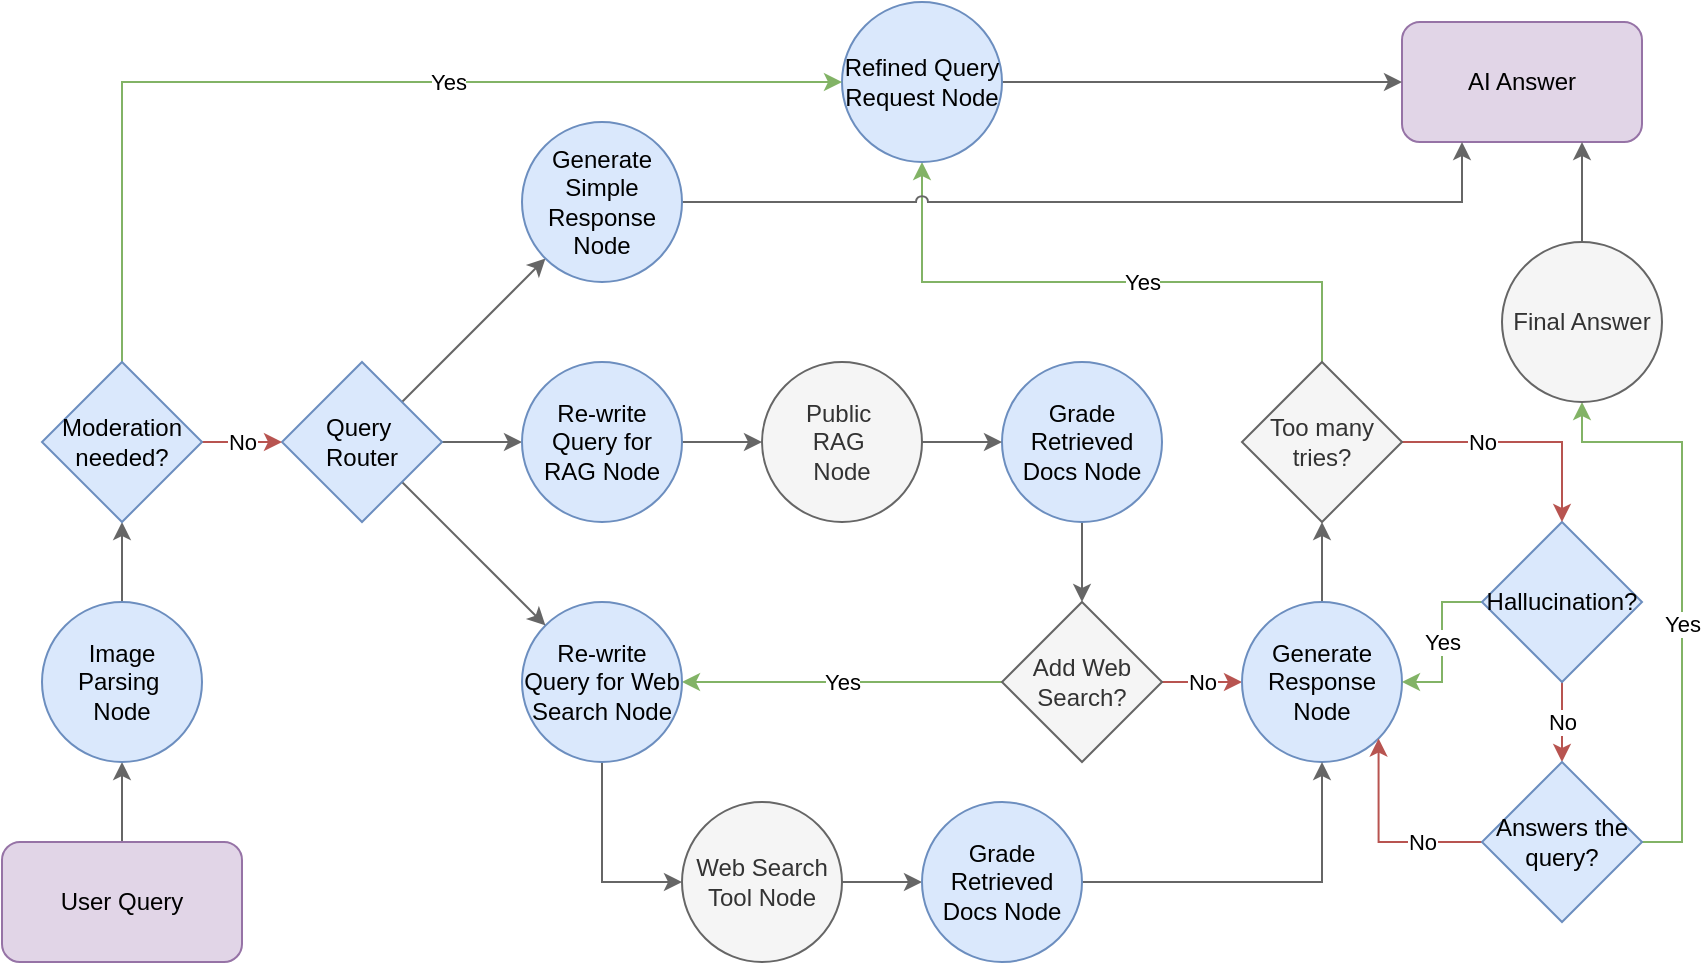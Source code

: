 <mxfile version="25.0.3">
  <diagram name="Page-1" id="3-dAiq0loSyunrDHpGPL">
    <mxGraphModel dx="1833" dy="1617" grid="1" gridSize="10" guides="1" tooltips="1" connect="1" arrows="1" fold="1" page="1" pageScale="1" pageWidth="850" pageHeight="1100" math="0" shadow="0">
      <root>
        <mxCell id="0" />
        <mxCell id="1" parent="0" />
        <mxCell id="oLoNkmWW0kg5vh_2qyFr-16" style="edgeStyle=orthogonalEdgeStyle;rounded=0;orthogonalLoop=1;jettySize=auto;html=1;fillColor=#f5f5f5;strokeColor=#666666;movable=0;resizable=0;rotatable=0;deletable=0;editable=0;locked=1;connectable=0;" parent="1" source="zleJWlLDJKrZ-fklkJlN-1" target="zleJWlLDJKrZ-fklkJlN-39" edge="1">
          <mxGeometry relative="1" as="geometry" />
        </mxCell>
        <mxCell id="zleJWlLDJKrZ-fklkJlN-1" value="User Query" style="rounded=1;whiteSpace=wrap;html=1;fillColor=#e1d5e7;strokeColor=#9673a6;movable=0;resizable=0;rotatable=0;deletable=0;editable=0;locked=1;connectable=0;" parent="1" vertex="1">
          <mxGeometry x="-140" y="320" width="120" height="60" as="geometry" />
        </mxCell>
        <mxCell id="zleJWlLDJKrZ-fklkJlN-7" style="edgeStyle=orthogonalEdgeStyle;rounded=0;orthogonalLoop=1;jettySize=auto;html=1;entryX=0.5;entryY=0;entryDx=0;entryDy=0;fillColor=#f5f5f5;strokeColor=#666666;movable=0;resizable=0;rotatable=0;deletable=0;editable=0;locked=1;connectable=0;exitX=0.5;exitY=1;exitDx=0;exitDy=0;" parent="1" source="zleJWlLDJKrZ-fklkJlN-4" target="zleJWlLDJKrZ-fklkJlN-6" edge="1">
          <mxGeometry relative="1" as="geometry">
            <mxPoint x="500" y="170" as="targetPoint" />
          </mxGeometry>
        </mxCell>
        <mxCell id="zleJWlLDJKrZ-fklkJlN-4" value="Grade Retrieved Docs Node" style="ellipse;whiteSpace=wrap;html=1;aspect=fixed;fillColor=#dae8fc;strokeColor=#6c8ebf;labelBackgroundColor=none;movable=0;resizable=0;rotatable=0;deletable=0;editable=0;locked=1;connectable=0;" parent="1" vertex="1">
          <mxGeometry x="360" y="80" width="80" height="80" as="geometry" />
        </mxCell>
        <mxCell id="oLoNkmWW0kg5vh_2qyFr-29" value="No" style="rounded=0;orthogonalLoop=1;jettySize=auto;html=1;entryX=0;entryY=0.5;entryDx=0;entryDy=0;fillColor=#f8cecc;strokeColor=#b85450;exitX=1;exitY=0.5;exitDx=0;exitDy=0;movable=0;resizable=0;rotatable=0;deletable=0;editable=0;locked=1;connectable=0;edgeStyle=orthogonalEdgeStyle;" parent="1" source="zleJWlLDJKrZ-fklkJlN-6" target="zleJWlLDJKrZ-fklkJlN-8" edge="1">
          <mxGeometry relative="1" as="geometry">
            <mxPoint x="533.333" y="166.667" as="sourcePoint" />
            <mxPoint x="560" y="220" as="targetPoint" />
            <mxPoint as="offset" />
          </mxGeometry>
        </mxCell>
        <mxCell id="oLoNkmWW0kg5vh_2qyFr-30" value="Yes" style="rounded=0;orthogonalLoop=1;jettySize=auto;html=1;entryX=1;entryY=0.5;entryDx=0;entryDy=0;fillColor=#d5e8d4;strokeColor=#82b366;exitX=0;exitY=0.5;exitDx=0;exitDy=0;elbow=vertical;movable=0;resizable=0;rotatable=0;deletable=0;editable=0;locked=1;connectable=0;" parent="1" source="zleJWlLDJKrZ-fklkJlN-6" target="zleJWlLDJKrZ-fklkJlN-10" edge="1">
          <mxGeometry relative="1" as="geometry">
            <mxPoint x="570" y="170" as="sourcePoint" />
            <mxPoint x="170" y="250" as="targetPoint" />
            <mxPoint as="offset" />
          </mxGeometry>
        </mxCell>
        <mxCell id="zleJWlLDJKrZ-fklkJlN-6" value="Add Web Search?" style="rhombus;whiteSpace=wrap;html=1;labelBackgroundColor=none;fillColor=#f5f5f5;fontColor=#333333;strokeColor=#666666;movable=0;resizable=0;rotatable=0;deletable=0;editable=0;locked=1;connectable=0;" parent="1" vertex="1">
          <mxGeometry x="360" y="200" width="80" height="80" as="geometry" />
        </mxCell>
        <mxCell id="oLoNkmWW0kg5vh_2qyFr-2" style="rounded=0;orthogonalLoop=1;jettySize=auto;html=1;entryX=0.5;entryY=1;entryDx=0;entryDy=0;fillColor=#f5f5f5;strokeColor=#666666;exitX=0.5;exitY=0;exitDx=0;exitDy=0;movable=0;resizable=0;rotatable=0;deletable=0;editable=0;locked=1;connectable=0;" parent="1" source="zleJWlLDJKrZ-fklkJlN-8" target="oLoNkmWW0kg5vh_2qyFr-1" edge="1">
          <mxGeometry relative="1" as="geometry">
            <mxPoint x="524.961" y="180.309" as="sourcePoint" />
            <mxPoint x="560" y="140" as="targetPoint" />
            <Array as="points" />
          </mxGeometry>
        </mxCell>
        <mxCell id="zleJWlLDJKrZ-fklkJlN-8" value="Generate Response Node" style="ellipse;whiteSpace=wrap;html=1;aspect=fixed;fillColor=#dae8fc;strokeColor=#6c8ebf;gradientColor=none;labelBackgroundColor=none;movable=0;resizable=0;rotatable=0;deletable=0;editable=0;locked=1;connectable=0;" parent="1" vertex="1">
          <mxGeometry x="480" y="200" width="80" height="80" as="geometry" />
        </mxCell>
        <mxCell id="nSUb8rrqcTuWKknIw9ID-6" style="rounded=0;orthogonalLoop=1;jettySize=auto;html=1;fillColor=#f5f5f5;strokeColor=#666666;edgeStyle=orthogonalEdgeStyle;exitX=0.5;exitY=1;exitDx=0;exitDy=0;entryX=0;entryY=0.5;entryDx=0;entryDy=0;movable=0;resizable=0;rotatable=0;deletable=0;editable=0;locked=1;connectable=0;" parent="1" source="zleJWlLDJKrZ-fklkJlN-10" target="zleJWlLDJKrZ-fklkJlN-12" edge="1">
          <mxGeometry relative="1" as="geometry">
            <mxPoint x="110" y="330" as="sourcePoint" />
            <mxPoint x="700" y="460" as="targetPoint" />
            <Array as="points">
              <mxPoint x="160" y="340" />
            </Array>
          </mxGeometry>
        </mxCell>
        <mxCell id="zleJWlLDJKrZ-fklkJlN-10" value="Re-write Query for Web Search Node" style="ellipse;whiteSpace=wrap;html=1;aspect=fixed;fillColor=#dae8fc;strokeColor=#6c8ebf;gradientColor=none;labelBackgroundColor=none;labelBorderColor=none;movable=0;resizable=0;rotatable=0;deletable=0;editable=0;locked=1;connectable=0;" parent="1" vertex="1">
          <mxGeometry x="120" y="200" width="80" height="80" as="geometry" />
        </mxCell>
        <mxCell id="oLoNkmWW0kg5vh_2qyFr-31" style="edgeStyle=orthogonalEdgeStyle;rounded=0;orthogonalLoop=1;jettySize=auto;html=1;fillColor=#f5f5f5;strokeColor=#666666;exitX=1;exitY=0.5;exitDx=0;exitDy=0;movable=0;resizable=0;rotatable=0;deletable=0;editable=0;locked=1;connectable=0;entryX=0;entryY=0.5;entryDx=0;entryDy=0;" parent="1" source="zleJWlLDJKrZ-fklkJlN-12" target="olo9OTQs1w-aRw12204N-1" edge="1">
          <mxGeometry relative="1" as="geometry">
            <Array as="points" />
            <mxPoint x="330" y="380" as="sourcePoint" />
            <mxPoint x="300" y="290" as="targetPoint" />
          </mxGeometry>
        </mxCell>
        <mxCell id="zleJWlLDJKrZ-fklkJlN-12" value="Web Search Tool Node" style="ellipse;whiteSpace=wrap;html=1;aspect=fixed;fillColor=#f5f5f5;strokeColor=#666666;fontColor=#333333;movable=0;resizable=0;rotatable=0;deletable=0;editable=0;locked=1;connectable=0;" parent="1" vertex="1">
          <mxGeometry x="200" y="300" width="80" height="80" as="geometry" />
        </mxCell>
        <mxCell id="zleJWlLDJKrZ-fklkJlN-16" value="AI Answer" style="rounded=1;whiteSpace=wrap;html=1;fillColor=#e1d5e7;strokeColor=#9673a6;movable=0;resizable=0;rotatable=0;deletable=0;editable=0;locked=1;connectable=0;" parent="1" vertex="1">
          <mxGeometry x="560" y="-90" width="120" height="60" as="geometry" />
        </mxCell>
        <mxCell id="zleJWlLDJKrZ-fklkJlN-28" value="No" style="edgeStyle=orthogonalEdgeStyle;rounded=0;orthogonalLoop=1;jettySize=auto;html=1;entryX=0.5;entryY=0;entryDx=0;entryDy=0;fillColor=#f8cecc;strokeColor=#b85450;movable=0;resizable=0;rotatable=0;deletable=0;editable=0;locked=1;connectable=0;exitX=0.5;exitY=1;exitDx=0;exitDy=0;" parent="1" source="zleJWlLDJKrZ-fklkJlN-21" target="zleJWlLDJKrZ-fklkJlN-27" edge="1">
          <mxGeometry relative="1" as="geometry">
            <Array as="points">
              <mxPoint x="640" y="280" />
            </Array>
            <mxPoint as="offset" />
          </mxGeometry>
        </mxCell>
        <mxCell id="oLoNkmWW0kg5vh_2qyFr-6" value="Yes" style="rounded=0;orthogonalLoop=1;jettySize=auto;html=1;entryX=1;entryY=0.5;entryDx=0;entryDy=0;fillColor=#d5e8d4;strokeColor=#82b366;exitX=0;exitY=0.5;exitDx=0;exitDy=0;elbow=vertical;movable=0;resizable=0;rotatable=0;deletable=0;editable=0;locked=1;connectable=0;edgeStyle=orthogonalEdgeStyle;" parent="1" source="zleJWlLDJKrZ-fklkJlN-21" target="zleJWlLDJKrZ-fklkJlN-8" edge="1">
          <mxGeometry relative="1" as="geometry">
            <mxPoint as="offset" />
          </mxGeometry>
        </mxCell>
        <mxCell id="zleJWlLDJKrZ-fklkJlN-21" value="Hallucination?" style="rhombus;whiteSpace=wrap;html=1;fillColor=#dae8fc;strokeColor=#6c8ebf;labelBackgroundColor=none;movable=0;resizable=0;rotatable=0;deletable=0;editable=0;locked=1;connectable=0;" parent="1" vertex="1">
          <mxGeometry x="600" y="160" width="80" height="80" as="geometry" />
        </mxCell>
        <mxCell id="zleJWlLDJKrZ-fklkJlN-32" value="No" style="edgeStyle=orthogonalEdgeStyle;rounded=0;orthogonalLoop=1;jettySize=auto;html=1;fillColor=#f8cecc;strokeColor=#b85450;movable=0;resizable=0;rotatable=0;deletable=0;editable=0;locked=1;connectable=0;entryX=1;entryY=1;entryDx=0;entryDy=0;exitX=0;exitY=0.5;exitDx=0;exitDy=0;" parent="1" source="zleJWlLDJKrZ-fklkJlN-27" target="zleJWlLDJKrZ-fklkJlN-8" edge="1">
          <mxGeometry x="-0.42" relative="1" as="geometry">
            <Array as="points">
              <mxPoint x="548" y="320" />
            </Array>
            <mxPoint x="840" y="370" as="sourcePoint" />
            <mxPoint x="-200" y="160" as="targetPoint" />
            <mxPoint as="offset" />
          </mxGeometry>
        </mxCell>
        <mxCell id="zleJWlLDJKrZ-fklkJlN-43" value="Yes" style="edgeStyle=orthogonalEdgeStyle;rounded=0;orthogonalLoop=1;jettySize=auto;html=1;entryX=0.5;entryY=1;entryDx=0;entryDy=0;fillColor=#d5e8d4;strokeColor=#82b366;exitX=1;exitY=0.5;exitDx=0;exitDy=0;movable=0;resizable=0;rotatable=0;deletable=0;editable=0;locked=1;connectable=0;" parent="1" source="zleJWlLDJKrZ-fklkJlN-27" target="zleJWlLDJKrZ-fklkJlN-42" edge="1">
          <mxGeometry x="-0.111" relative="1" as="geometry">
            <Array as="points">
              <mxPoint x="700" y="320" />
              <mxPoint x="700" y="120" />
              <mxPoint x="650" y="120" />
            </Array>
            <mxPoint x="850" y="340" as="sourcePoint" />
            <mxPoint x="870" y="190" as="targetPoint" />
            <mxPoint as="offset" />
          </mxGeometry>
        </mxCell>
        <mxCell id="zleJWlLDJKrZ-fklkJlN-27" value="Answers the query?" style="rhombus;whiteSpace=wrap;html=1;fillColor=#dae8fc;strokeColor=#6c8ebf;labelBackgroundColor=none;movable=0;resizable=0;rotatable=0;deletable=0;editable=0;locked=1;connectable=0;" parent="1" vertex="1">
          <mxGeometry x="600" y="280" width="80" height="80" as="geometry" />
        </mxCell>
        <mxCell id="oLoNkmWW0kg5vh_2qyFr-37" style="rounded=0;orthogonalLoop=1;jettySize=auto;html=1;entryX=0;entryY=0;entryDx=0;entryDy=0;fillColor=#f5f5f5;strokeColor=#666666;exitX=1;exitY=1;exitDx=0;exitDy=0;movable=0;resizable=0;rotatable=0;deletable=0;editable=0;locked=1;connectable=0;" parent="1" source="zleJWlLDJKrZ-fklkJlN-35" target="zleJWlLDJKrZ-fklkJlN-10" edge="1">
          <mxGeometry relative="1" as="geometry">
            <mxPoint x="-10" y="370" as="sourcePoint" />
            <mxPoint x="460" y="460" as="targetPoint" />
          </mxGeometry>
        </mxCell>
        <mxCell id="MqxE6IQARYcbxJ1bYYm3-2" style="rounded=0;orthogonalLoop=1;jettySize=auto;html=1;entryX=0;entryY=0.5;entryDx=0;entryDy=0;fillColor=#f5f5f5;strokeColor=#666666;movable=0;resizable=0;rotatable=0;deletable=0;editable=0;locked=1;connectable=0;" parent="1" source="zleJWlLDJKrZ-fklkJlN-35" target="MqxE6IQARYcbxJ1bYYm3-1" edge="1">
          <mxGeometry relative="1" as="geometry" />
        </mxCell>
        <mxCell id="nSUb8rrqcTuWKknIw9ID-3" style="rounded=0;orthogonalLoop=1;jettySize=auto;html=1;entryX=0;entryY=1;entryDx=0;entryDy=0;fillColor=#f5f5f5;strokeColor=#666666;exitX=1;exitY=0;exitDx=0;exitDy=0;movable=0;resizable=0;rotatable=0;deletable=0;editable=0;locked=1;connectable=0;" parent="1" source="zleJWlLDJKrZ-fklkJlN-35" target="nSUb8rrqcTuWKknIw9ID-2" edge="1">
          <mxGeometry relative="1" as="geometry">
            <mxPoint x="15" y="60" as="sourcePoint" />
            <mxPoint x="65" y="-70" as="targetPoint" />
          </mxGeometry>
        </mxCell>
        <mxCell id="zleJWlLDJKrZ-fklkJlN-35" value="Query&amp;nbsp;&lt;div&gt;Router&lt;/div&gt;" style="rhombus;whiteSpace=wrap;html=1;fillColor=#dae8fc;strokeColor=#6c8ebf;rounded=0;shadow=0;labelBackgroundColor=none;movable=0;resizable=0;rotatable=0;deletable=0;editable=0;locked=1;connectable=0;" parent="1" vertex="1">
          <mxGeometry y="80" width="80" height="80" as="geometry" />
        </mxCell>
        <mxCell id="oLoNkmWW0kg5vh_2qyFr-18" style="edgeStyle=orthogonalEdgeStyle;rounded=0;orthogonalLoop=1;jettySize=auto;html=1;entryX=0.5;entryY=1;entryDx=0;entryDy=0;fillColor=#f5f5f5;strokeColor=#666666;movable=0;resizable=0;rotatable=0;deletable=0;editable=0;locked=1;connectable=0;exitX=0.5;exitY=0;exitDx=0;exitDy=0;" parent="1" source="zleJWlLDJKrZ-fklkJlN-39" target="oLoNkmWW0kg5vh_2qyFr-9" edge="1">
          <mxGeometry relative="1" as="geometry" />
        </mxCell>
        <mxCell id="zleJWlLDJKrZ-fklkJlN-39" value="Image Parsing&amp;nbsp;&lt;div&gt;Node&lt;/div&gt;" style="ellipse;whiteSpace=wrap;html=1;aspect=fixed;fillColor=#dae8fc;strokeColor=#6c8ebf;movable=0;resizable=0;rotatable=0;deletable=0;editable=0;locked=1;connectable=0;" parent="1" vertex="1">
          <mxGeometry x="-120" y="200" width="80" height="80" as="geometry" />
        </mxCell>
        <mxCell id="zleJWlLDJKrZ-fklkJlN-44" style="edgeStyle=orthogonalEdgeStyle;rounded=0;orthogonalLoop=1;jettySize=auto;html=1;entryX=0.75;entryY=1;entryDx=0;entryDy=0;fillColor=#f5f5f5;strokeColor=#666666;exitX=0.5;exitY=0;exitDx=0;exitDy=0;movable=0;resizable=0;rotatable=0;deletable=0;editable=0;locked=1;connectable=0;" parent="1" source="zleJWlLDJKrZ-fklkJlN-42" target="zleJWlLDJKrZ-fklkJlN-16" edge="1">
          <mxGeometry relative="1" as="geometry">
            <mxPoint x="1020" y="20" as="sourcePoint" />
            <mxPoint x="890" y="-280" as="targetPoint" />
            <Array as="points">
              <mxPoint x="650" y="10" />
              <mxPoint x="650" y="10" />
            </Array>
          </mxGeometry>
        </mxCell>
        <mxCell id="zleJWlLDJKrZ-fklkJlN-42" value="Final Answer" style="ellipse;whiteSpace=wrap;html=1;aspect=fixed;fillColor=#f5f5f5;strokeColor=#666666;fontColor=#333333;movable=0;resizable=0;rotatable=0;deletable=0;editable=0;locked=1;connectable=0;" parent="1" vertex="1">
          <mxGeometry x="610" y="20" width="80" height="80" as="geometry" />
        </mxCell>
        <mxCell id="oLoNkmWW0kg5vh_2qyFr-4" value="Yes" style="edgeStyle=orthogonalEdgeStyle;rounded=0;orthogonalLoop=1;jettySize=auto;html=1;entryX=0.5;entryY=1;entryDx=0;entryDy=0;fillColor=#d5e8d4;strokeColor=#82b366;exitX=0.5;exitY=0;exitDx=0;exitDy=0;jumpStyle=arc;movable=0;resizable=0;rotatable=0;deletable=0;editable=0;locked=1;connectable=0;" parent="1" source="oLoNkmWW0kg5vh_2qyFr-1" target="oLoNkmWW0kg5vh_2qyFr-3" edge="1">
          <mxGeometry x="-0.13" relative="1" as="geometry">
            <mxPoint x="480" y="280" as="sourcePoint" />
            <mxPoint x="480" y="250" as="targetPoint" />
            <Array as="points">
              <mxPoint x="520" y="40" />
              <mxPoint x="320" y="40" />
            </Array>
            <mxPoint as="offset" />
          </mxGeometry>
        </mxCell>
        <mxCell id="oLoNkmWW0kg5vh_2qyFr-5" value="No" style="edgeStyle=orthogonalEdgeStyle;rounded=0;orthogonalLoop=1;jettySize=auto;html=1;entryX=0.5;entryY=0;entryDx=0;entryDy=0;fillColor=#f8cecc;strokeColor=#b85450;movable=0;resizable=0;rotatable=0;deletable=0;editable=0;locked=1;connectable=0;" parent="1" source="oLoNkmWW0kg5vh_2qyFr-1" target="zleJWlLDJKrZ-fklkJlN-21" edge="1">
          <mxGeometry x="-0.333" relative="1" as="geometry">
            <Array as="points">
              <mxPoint x="640" y="120" />
            </Array>
            <mxPoint as="offset" />
          </mxGeometry>
        </mxCell>
        <mxCell id="oLoNkmWW0kg5vh_2qyFr-1" value="Too many tries?" style="rhombus;whiteSpace=wrap;html=1;fillColor=#f5f5f5;strokeColor=#666666;labelBackgroundColor=none;fontColor=#333333;movable=0;resizable=0;rotatable=0;deletable=0;editable=0;locked=1;connectable=0;" parent="1" vertex="1">
          <mxGeometry x="480" y="80" width="80" height="80" as="geometry" />
        </mxCell>
        <mxCell id="nSUb8rrqcTuWKknIw9ID-1" style="edgeStyle=orthogonalEdgeStyle;rounded=0;orthogonalLoop=1;jettySize=auto;html=1;entryX=0;entryY=0.5;entryDx=0;entryDy=0;fillColor=#f5f5f5;strokeColor=#666666;exitX=1;exitY=0.5;exitDx=0;exitDy=0;movable=0;resizable=0;rotatable=0;deletable=0;editable=0;locked=1;connectable=0;" parent="1" source="oLoNkmWW0kg5vh_2qyFr-3" target="zleJWlLDJKrZ-fklkJlN-16" edge="1">
          <mxGeometry relative="1" as="geometry">
            <mxPoint x="420" y="-120" as="sourcePoint" />
            <mxPoint x="640" y="-150" as="targetPoint" />
          </mxGeometry>
        </mxCell>
        <mxCell id="oLoNkmWW0kg5vh_2qyFr-3" value="Refined Query Request&amp;nbsp;&lt;span style=&quot;background-color: initial;&quot;&gt;Node&lt;/span&gt;" style="ellipse;whiteSpace=wrap;html=1;aspect=fixed;fillColor=#dae8fc;strokeColor=#6c8ebf;movable=0;resizable=0;rotatable=0;deletable=0;editable=0;locked=1;connectable=0;" parent="1" vertex="1">
          <mxGeometry x="280" y="-100" width="80" height="80" as="geometry" />
        </mxCell>
        <mxCell id="oLoNkmWW0kg5vh_2qyFr-23" value="No" style="rounded=0;orthogonalLoop=1;jettySize=auto;html=1;fillColor=#f8cecc;strokeColor=#b85450;exitX=1;exitY=0.5;exitDx=0;exitDy=0;edgeStyle=orthogonalEdgeStyle;entryX=0;entryY=0.5;entryDx=0;entryDy=0;movable=0;resizable=0;rotatable=0;deletable=0;editable=0;locked=1;connectable=0;" parent="1" source="oLoNkmWW0kg5vh_2qyFr-9" target="zleJWlLDJKrZ-fklkJlN-35" edge="1">
          <mxGeometry relative="1" as="geometry">
            <mxPoint x="-40.5" y="210" as="sourcePoint" />
            <mxPoint x="-70.5" y="200" as="targetPoint" />
          </mxGeometry>
        </mxCell>
        <mxCell id="oLoNkmWW0kg5vh_2qyFr-24" value="Yes" style="edgeStyle=orthogonalEdgeStyle;rounded=0;orthogonalLoop=1;jettySize=auto;html=1;entryX=0;entryY=0.5;entryDx=0;entryDy=0;labelBackgroundColor=#FFFFFF;fillColor=#d5e8d4;strokeColor=#82b366;exitX=0.5;exitY=0;exitDx=0;exitDy=0;movable=0;resizable=0;rotatable=0;deletable=0;editable=0;locked=1;connectable=0;" parent="1" source="oLoNkmWW0kg5vh_2qyFr-9" target="oLoNkmWW0kg5vh_2qyFr-3" edge="1">
          <mxGeometry x="0.212" relative="1" as="geometry">
            <mxPoint x="-110" y="10" as="sourcePoint" />
            <mxPoint x="530" y="-180" as="targetPoint" />
            <Array as="points">
              <mxPoint x="-80" y="-60" />
            </Array>
            <mxPoint as="offset" />
          </mxGeometry>
        </mxCell>
        <mxCell id="oLoNkmWW0kg5vh_2qyFr-9" value="Moderation needed?" style="rhombus;whiteSpace=wrap;html=1;fillColor=#dae8fc;strokeColor=#6c8ebf;rounded=0;shadow=0;labelBackgroundColor=none;movable=0;resizable=0;rotatable=0;deletable=0;editable=0;locked=1;connectable=0;" parent="1" vertex="1">
          <mxGeometry x="-120" y="80" width="80" height="80" as="geometry" />
        </mxCell>
        <mxCell id="nSUb8rrqcTuWKknIw9ID-9" style="rounded=0;orthogonalLoop=1;jettySize=auto;html=1;fillColor=#f5f5f5;strokeColor=#666666;exitX=1;exitY=0.5;exitDx=0;exitDy=0;entryX=0;entryY=0.5;entryDx=0;entryDy=0;movable=0;resizable=0;rotatable=0;deletable=0;editable=0;locked=1;connectable=0;" parent="1" source="oLoNkmWW0kg5vh_2qyFr-17" target="zleJWlLDJKrZ-fklkJlN-4" edge="1">
          <mxGeometry relative="1" as="geometry">
            <mxPoint x="230" y="130" as="sourcePoint" />
          </mxGeometry>
        </mxCell>
        <mxCell id="oLoNkmWW0kg5vh_2qyFr-17" value="Public&amp;nbsp;&lt;div&gt;&lt;span style=&quot;background-color: initial;&quot;&gt;RAG&amp;nbsp;&lt;/span&gt;&lt;/div&gt;&lt;div&gt;&lt;span style=&quot;background-color: initial;&quot;&gt;Node&lt;/span&gt;&lt;/div&gt;" style="ellipse;whiteSpace=wrap;html=1;aspect=fixed;fillColor=#f5f5f5;strokeColor=#666666;fontColor=#333333;movable=0;resizable=0;rotatable=0;deletable=0;editable=0;locked=1;connectable=0;" parent="1" vertex="1">
          <mxGeometry x="240" y="80" width="80" height="80" as="geometry" />
        </mxCell>
        <mxCell id="MqxE6IQARYcbxJ1bYYm3-4" style="edgeStyle=orthogonalEdgeStyle;rounded=0;orthogonalLoop=1;jettySize=auto;html=1;entryX=0;entryY=0.5;entryDx=0;entryDy=0;fillColor=#f5f5f5;strokeColor=#666666;movable=0;resizable=0;rotatable=0;deletable=0;editable=0;locked=1;connectable=0;exitX=1;exitY=0.5;exitDx=0;exitDy=0;" parent="1" source="MqxE6IQARYcbxJ1bYYm3-1" target="oLoNkmWW0kg5vh_2qyFr-17" edge="1">
          <mxGeometry relative="1" as="geometry">
            <mxPoint x="240" y="120" as="targetPoint" />
          </mxGeometry>
        </mxCell>
        <mxCell id="MqxE6IQARYcbxJ1bYYm3-1" value="Re-write Query for RAG Node" style="ellipse;whiteSpace=wrap;html=1;aspect=fixed;fillColor=#dae8fc;strokeColor=#6c8ebf;gradientColor=none;labelBackgroundColor=none;movable=0;resizable=0;rotatable=0;deletable=0;editable=0;locked=1;connectable=0;" parent="1" vertex="1">
          <mxGeometry x="120" y="80" width="80" height="80" as="geometry" />
        </mxCell>
        <mxCell id="nSUb8rrqcTuWKknIw9ID-4" style="edgeStyle=orthogonalEdgeStyle;rounded=0;orthogonalLoop=1;jettySize=auto;html=1;entryX=0.25;entryY=1;entryDx=0;entryDy=0;fillColor=#f5f5f5;strokeColor=#666666;jumpStyle=arc;exitX=1;exitY=0.5;exitDx=0;exitDy=0;movable=0;resizable=0;rotatable=0;deletable=0;editable=0;locked=1;connectable=0;" parent="1" source="nSUb8rrqcTuWKknIw9ID-2" target="zleJWlLDJKrZ-fklkJlN-16" edge="1">
          <mxGeometry relative="1" as="geometry">
            <mxPoint x="90" y="200" as="sourcePoint" />
            <mxPoint x="850" y="130" as="targetPoint" />
            <Array as="points">
              <mxPoint x="590" />
            </Array>
          </mxGeometry>
        </mxCell>
        <mxCell id="nSUb8rrqcTuWKknIw9ID-2" value="Generate Simple Response Node" style="ellipse;whiteSpace=wrap;html=1;aspect=fixed;fillColor=#dae8fc;strokeColor=#6c8ebf;gradientColor=none;labelBackgroundColor=none;movable=0;resizable=0;rotatable=0;deletable=0;editable=0;locked=1;connectable=0;" parent="1" vertex="1">
          <mxGeometry x="120" y="-40" width="80" height="80" as="geometry" />
        </mxCell>
        <mxCell id="olo9OTQs1w-aRw12204N-2" style="edgeStyle=orthogonalEdgeStyle;rounded=0;orthogonalLoop=1;jettySize=auto;html=1;entryX=0.5;entryY=1;entryDx=0;entryDy=0;exitX=1;exitY=0.5;exitDx=0;exitDy=0;fillColor=#f5f5f5;strokeColor=#666666;movable=0;resizable=0;rotatable=0;deletable=0;editable=0;locked=1;connectable=0;" edge="1" parent="1" source="olo9OTQs1w-aRw12204N-1" target="zleJWlLDJKrZ-fklkJlN-8">
          <mxGeometry relative="1" as="geometry" />
        </mxCell>
        <mxCell id="olo9OTQs1w-aRw12204N-1" value="Grade Retrieved Docs Node" style="ellipse;whiteSpace=wrap;html=1;aspect=fixed;fillColor=#dae8fc;strokeColor=#6c8ebf;labelBackgroundColor=none;movable=0;resizable=0;rotatable=0;deletable=0;editable=0;locked=1;connectable=0;" vertex="1" parent="1">
          <mxGeometry x="320" y="300" width="80" height="80" as="geometry" />
        </mxCell>
      </root>
    </mxGraphModel>
  </diagram>
</mxfile>
